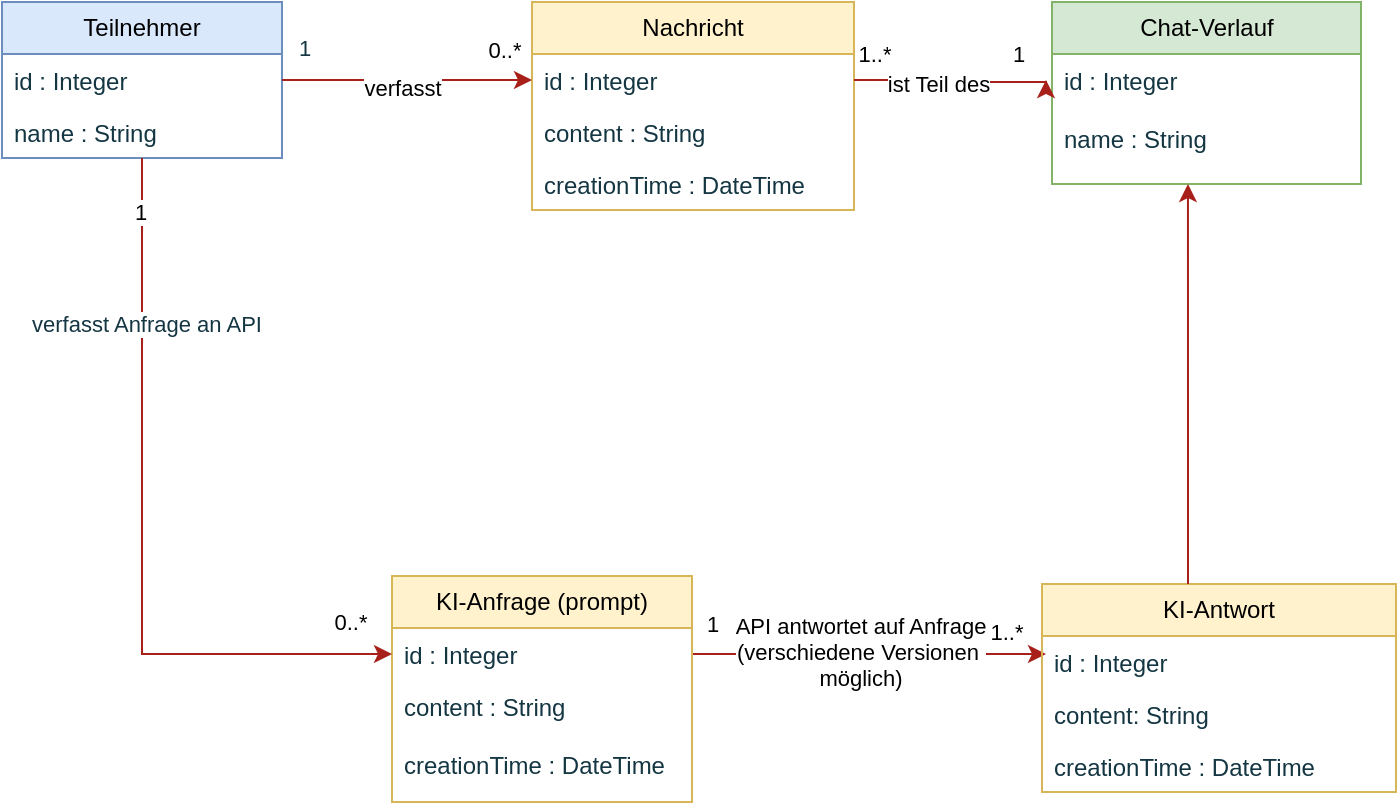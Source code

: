 <mxfile version="26.0.9">
  <diagram id="C5RBs43oDa-KdzZeNtuy" name="Page-1">
    <mxGraphModel dx="1434" dy="836" grid="0" gridSize="10" guides="1" tooltips="1" connect="1" arrows="1" fold="1" page="1" pageScale="1" pageWidth="1169" pageHeight="827" math="0" shadow="0">
      <root>
        <mxCell id="WIyWlLk6GJQsqaUBKTNV-0" />
        <mxCell id="WIyWlLk6GJQsqaUBKTNV-1" parent="WIyWlLk6GJQsqaUBKTNV-0" />
        <mxCell id="6oi-5zKLepbnJOW5nh2p-4" value="Teilnehmer" style="swimlane;fontStyle=0;childLayout=stackLayout;horizontal=1;startSize=26;fillColor=#dae8fc;horizontalStack=0;resizeParent=1;resizeParentMax=0;resizeLast=0;collapsible=1;marginBottom=0;whiteSpace=wrap;html=1;labelBackgroundColor=none;strokeColor=#6c8ebf;" parent="WIyWlLk6GJQsqaUBKTNV-1" vertex="1">
          <mxGeometry x="260" y="186" width="140" height="78" as="geometry" />
        </mxCell>
        <mxCell id="6oi-5zKLepbnJOW5nh2p-5" value="id : Integer" style="text;strokeColor=none;fillColor=none;align=left;verticalAlign=top;spacingLeft=4;spacingRight=4;overflow=hidden;rotatable=0;points=[[0,0.5],[1,0.5]];portConstraint=eastwest;whiteSpace=wrap;html=1;labelBackgroundColor=none;fontColor=#143642;" parent="6oi-5zKLepbnJOW5nh2p-4" vertex="1">
          <mxGeometry y="26" width="140" height="26" as="geometry" />
        </mxCell>
        <mxCell id="6oi-5zKLepbnJOW5nh2p-6" value="name : String" style="text;strokeColor=none;fillColor=none;align=left;verticalAlign=top;spacingLeft=4;spacingRight=4;overflow=hidden;rotatable=0;points=[[0,0.5],[1,0.5]];portConstraint=eastwest;whiteSpace=wrap;html=1;labelBackgroundColor=none;fontColor=#143642;" parent="6oi-5zKLepbnJOW5nh2p-4" vertex="1">
          <mxGeometry y="52" width="140" height="26" as="geometry" />
        </mxCell>
        <mxCell id="6oi-5zKLepbnJOW5nh2p-9" value="Nachricht" style="swimlane;fontStyle=0;childLayout=stackLayout;horizontal=1;startSize=26;fillColor=#fff2cc;horizontalStack=0;resizeParent=1;resizeParentMax=0;resizeLast=0;collapsible=1;marginBottom=0;whiteSpace=wrap;html=1;labelBackgroundColor=none;strokeColor=#d6b656;" parent="WIyWlLk6GJQsqaUBKTNV-1" vertex="1">
          <mxGeometry x="525" y="186" width="161" height="104" as="geometry" />
        </mxCell>
        <mxCell id="q4mF0GsRA6EZahx3WTld-1" value="&lt;div&gt;&lt;span style=&quot;background-color: initial;&quot;&gt;id : Integer&lt;/span&gt;&lt;br&gt;&lt;/div&gt;" style="text;strokeColor=none;fillColor=none;align=left;verticalAlign=top;spacingLeft=4;spacingRight=4;overflow=hidden;rotatable=0;points=[[0,0.5],[1,0.5]];portConstraint=eastwest;whiteSpace=wrap;html=1;labelBackgroundColor=none;fontColor=#143642;" parent="6oi-5zKLepbnJOW5nh2p-9" vertex="1">
          <mxGeometry y="26" width="161" height="26" as="geometry" />
        </mxCell>
        <mxCell id="6oi-5zKLepbnJOW5nh2p-11" value="content : String" style="text;strokeColor=none;fillColor=none;align=left;verticalAlign=top;spacingLeft=4;spacingRight=4;overflow=hidden;rotatable=0;points=[[0,0.5],[1,0.5]];portConstraint=eastwest;whiteSpace=wrap;html=1;labelBackgroundColor=none;fontColor=#143642;" parent="6oi-5zKLepbnJOW5nh2p-9" vertex="1">
          <mxGeometry y="52" width="161" height="26" as="geometry" />
        </mxCell>
        <mxCell id="6oi-5zKLepbnJOW5nh2p-12" value="creationTime : DateTime" style="text;strokeColor=none;fillColor=none;align=left;verticalAlign=top;spacingLeft=4;spacingRight=4;overflow=hidden;rotatable=0;points=[[0,0.5],[1,0.5]];portConstraint=eastwest;whiteSpace=wrap;html=1;labelBackgroundColor=none;fontColor=#143642;" parent="6oi-5zKLepbnJOW5nh2p-9" vertex="1">
          <mxGeometry y="78" width="161" height="26" as="geometry" />
        </mxCell>
        <mxCell id="6oi-5zKLepbnJOW5nh2p-13" value="Chat-Verlauf" style="swimlane;fontStyle=0;childLayout=stackLayout;horizontal=1;startSize=26;fillColor=#d5e8d4;horizontalStack=0;resizeParent=1;resizeParentMax=0;resizeLast=0;collapsible=1;marginBottom=0;whiteSpace=wrap;html=1;labelBackgroundColor=none;strokeColor=#82b366;" parent="WIyWlLk6GJQsqaUBKTNV-1" vertex="1">
          <mxGeometry x="785" y="186" width="154.5" height="91" as="geometry" />
        </mxCell>
        <mxCell id="6oi-5zKLepbnJOW5nh2p-14" value="id : Integer&lt;div&gt;&lt;span style=&quot;background-color: initial;&quot;&gt;&lt;br&gt;&lt;/span&gt;&lt;/div&gt;&lt;div&gt;&lt;span style=&quot;background-color: initial;&quot;&gt;name : String&lt;/span&gt;&lt;br&gt;&lt;/div&gt;" style="text;strokeColor=none;fillColor=none;align=left;verticalAlign=top;spacingLeft=4;spacingRight=4;overflow=hidden;rotatable=0;points=[[0,0.5],[1,0.5]];portConstraint=eastwest;whiteSpace=wrap;html=1;labelBackgroundColor=none;fontColor=#143642;" parent="6oi-5zKLepbnJOW5nh2p-13" vertex="1">
          <mxGeometry y="26" width="154.5" height="65" as="geometry" />
        </mxCell>
        <mxCell id="q4mF0GsRA6EZahx3WTld-0" value="" style="endArrow=classic;html=1;rounded=0;entryX=0;entryY=0.5;entryDx=0;entryDy=0;exitX=1;exitY=0.5;exitDx=0;exitDy=0;endFill=1;labelBackgroundColor=none;strokeColor=#A8201A;fontColor=default;targetPerimeterSpacing=0;" parent="WIyWlLk6GJQsqaUBKTNV-1" source="6oi-5zKLepbnJOW5nh2p-5" target="q4mF0GsRA6EZahx3WTld-1" edge="1">
          <mxGeometry width="50" height="50" relative="1" as="geometry">
            <mxPoint x="452" y="286" as="sourcePoint" />
            <mxPoint x="562" y="251" as="targetPoint" />
            <mxPoint as="offset" />
          </mxGeometry>
        </mxCell>
        <mxCell id="q4mF0GsRA6EZahx3WTld-5" value="1" style="edgeLabel;html=1;align=center;verticalAlign=middle;resizable=0;points=[];labelBackgroundColor=none;fontColor=#143642;" parent="q4mF0GsRA6EZahx3WTld-0" vertex="1" connectable="0">
          <mxGeometry x="-0.745" relative="1" as="geometry">
            <mxPoint x="-5" y="-16" as="offset" />
          </mxGeometry>
        </mxCell>
        <mxCell id="XrrCVxoYEJ_-OJsXkmxm-3" value="0..*" style="edgeLabel;html=1;align=center;verticalAlign=middle;resizable=0;points=[];" parent="q4mF0GsRA6EZahx3WTld-0" vertex="1" connectable="0">
          <mxGeometry x="0.775" y="-1" relative="1" as="geometry">
            <mxPoint y="-16" as="offset" />
          </mxGeometry>
        </mxCell>
        <mxCell id="XrrCVxoYEJ_-OJsXkmxm-4" value="verfasst" style="edgeLabel;html=1;align=center;verticalAlign=middle;resizable=0;points=[];" parent="q4mF0GsRA6EZahx3WTld-0" vertex="1" connectable="0">
          <mxGeometry x="-0.042" y="-4" relative="1" as="geometry">
            <mxPoint as="offset" />
          </mxGeometry>
        </mxCell>
        <mxCell id="q4mF0GsRA6EZahx3WTld-7" style="edgeStyle=orthogonalEdgeStyle;rounded=0;orthogonalLoop=1;jettySize=auto;html=1;exitX=1;exitY=0.5;exitDx=0;exitDy=0;endArrow=classic;endFill=1;labelBackgroundColor=none;strokeColor=#A8201A;fontColor=default;" parent="WIyWlLk6GJQsqaUBKTNV-1" source="q4mF0GsRA6EZahx3WTld-1" edge="1">
          <mxGeometry relative="1" as="geometry">
            <mxPoint x="782" y="225" as="targetPoint" />
            <Array as="points">
              <mxPoint x="719" y="225" />
              <mxPoint x="719" y="226" />
            </Array>
          </mxGeometry>
        </mxCell>
        <mxCell id="XrrCVxoYEJ_-OJsXkmxm-10" value="1..*" style="edgeLabel;html=1;align=center;verticalAlign=middle;resizable=0;points=[];" parent="q4mF0GsRA6EZahx3WTld-7" vertex="1" connectable="0">
          <mxGeometry x="-0.796" y="2" relative="1" as="geometry">
            <mxPoint y="-11" as="offset" />
          </mxGeometry>
        </mxCell>
        <mxCell id="XrrCVxoYEJ_-OJsXkmxm-11" value="1" style="edgeLabel;html=1;align=center;verticalAlign=middle;resizable=0;points=[];" parent="q4mF0GsRA6EZahx3WTld-7" vertex="1" connectable="0">
          <mxGeometry x="0.83" y="2" relative="1" as="geometry">
            <mxPoint x="-7" y="-12" as="offset" />
          </mxGeometry>
        </mxCell>
        <mxCell id="IfegdXSTX1DYHsBtFWVn-11" value="ist Teil des" style="edgeLabel;html=1;align=center;verticalAlign=middle;resizable=0;points=[];" parent="q4mF0GsRA6EZahx3WTld-7" vertex="1" connectable="0">
          <mxGeometry x="-0.119" y="-1" relative="1" as="geometry">
            <mxPoint as="offset" />
          </mxGeometry>
        </mxCell>
        <mxCell id="q4mF0GsRA6EZahx3WTld-16" style="edgeStyle=orthogonalEdgeStyle;rounded=0;orthogonalLoop=1;jettySize=auto;html=1;exitX=1;exitY=0.5;exitDx=0;exitDy=0;entryX=0;entryY=0.5;entryDx=0;entryDy=0;labelBackgroundColor=none;strokeColor=#A8201A;fontColor=default;" parent="WIyWlLk6GJQsqaUBKTNV-1" source="q4mF0GsRA6EZahx3WTld-11" edge="1">
          <mxGeometry relative="1" as="geometry">
            <mxPoint x="782" y="512" as="targetPoint" />
          </mxGeometry>
        </mxCell>
        <mxCell id="XrrCVxoYEJ_-OJsXkmxm-1" value="API antwortet auf Anfrage&lt;div&gt;(verschiedene Versionen&amp;nbsp;&lt;/div&gt;&lt;div&gt;möglich)&lt;/div&gt;" style="edgeLabel;html=1;align=center;verticalAlign=middle;resizable=0;points=[];" parent="q4mF0GsRA6EZahx3WTld-16" vertex="1" connectable="0">
          <mxGeometry x="-0.06" y="1" relative="1" as="geometry">
            <mxPoint as="offset" />
          </mxGeometry>
        </mxCell>
        <mxCell id="XrrCVxoYEJ_-OJsXkmxm-6" value="1" style="edgeLabel;html=1;align=center;verticalAlign=middle;resizable=0;points=[];" parent="q4mF0GsRA6EZahx3WTld-16" vertex="1" connectable="0">
          <mxGeometry x="-0.89" y="1" relative="1" as="geometry">
            <mxPoint y="-14" as="offset" />
          </mxGeometry>
        </mxCell>
        <mxCell id="mXBD1h2iHtKSCH9g2WkP-6" value="1..*" style="edgeLabel;html=1;align=center;verticalAlign=middle;resizable=0;points=[];" parent="q4mF0GsRA6EZahx3WTld-16" vertex="1" connectable="0">
          <mxGeometry x="0.776" y="4" relative="1" as="geometry">
            <mxPoint y="-7" as="offset" />
          </mxGeometry>
        </mxCell>
        <mxCell id="q4mF0GsRA6EZahx3WTld-10" value="KI-Anfrage (prompt)" style="swimlane;fontStyle=0;childLayout=stackLayout;horizontal=1;startSize=26;fillColor=#fff2cc;horizontalStack=0;resizeParent=1;resizeParentMax=0;resizeLast=0;collapsible=1;marginBottom=0;whiteSpace=wrap;html=1;labelBackgroundColor=none;strokeColor=#d6b656;" parent="WIyWlLk6GJQsqaUBKTNV-1" vertex="1">
          <mxGeometry x="455" y="473" width="150" height="113" as="geometry" />
        </mxCell>
        <mxCell id="q4mF0GsRA6EZahx3WTld-11" value="id : Integer" style="text;strokeColor=none;fillColor=none;align=left;verticalAlign=top;spacingLeft=4;spacingRight=4;overflow=hidden;rotatable=0;points=[[0,0.5],[1,0.5]];portConstraint=eastwest;whiteSpace=wrap;html=1;labelBackgroundColor=none;fontColor=#143642;" parent="q4mF0GsRA6EZahx3WTld-10" vertex="1">
          <mxGeometry y="26" width="150" height="26" as="geometry" />
        </mxCell>
        <mxCell id="q4mF0GsRA6EZahx3WTld-12" value="content : String&lt;div&gt;&lt;br&gt;&lt;div&gt;creationTime : DateTime&lt;br&gt;&lt;/div&gt;&lt;/div&gt;" style="text;strokeColor=none;fillColor=none;align=left;verticalAlign=top;spacingLeft=4;spacingRight=4;overflow=hidden;rotatable=0;points=[[0,0.5],[1,0.5]];portConstraint=eastwest;whiteSpace=wrap;html=1;labelBackgroundColor=none;fontColor=#143642;" parent="q4mF0GsRA6EZahx3WTld-10" vertex="1">
          <mxGeometry y="52" width="150" height="61" as="geometry" />
        </mxCell>
        <mxCell id="q4mF0GsRA6EZahx3WTld-15" style="edgeStyle=orthogonalEdgeStyle;rounded=0;orthogonalLoop=1;jettySize=auto;html=1;entryX=0;entryY=0.5;entryDx=0;entryDy=0;labelBackgroundColor=none;strokeColor=#A8201A;fontColor=default;exitX=0.5;exitY=1;exitDx=0;exitDy=0;exitPerimeter=0;" parent="WIyWlLk6GJQsqaUBKTNV-1" source="6oi-5zKLepbnJOW5nh2p-6" target="q4mF0GsRA6EZahx3WTld-11" edge="1">
          <mxGeometry relative="1" as="geometry">
            <mxPoint x="390" y="334" as="sourcePoint" />
          </mxGeometry>
        </mxCell>
        <mxCell id="4P0as-QJGBRNjIEUHzT_-1" value="verfasst Anfrage an API" style="edgeLabel;html=1;align=center;verticalAlign=middle;resizable=0;points=[];strokeColor=#0F8B8D;fontColor=#143642;fillColor=#FAE5C7;" parent="q4mF0GsRA6EZahx3WTld-15" vertex="1" connectable="0">
          <mxGeometry x="-0.558" y="2" relative="1" as="geometry">
            <mxPoint as="offset" />
          </mxGeometry>
        </mxCell>
        <mxCell id="XrrCVxoYEJ_-OJsXkmxm-2" value="1" style="edgeLabel;html=1;align=center;verticalAlign=middle;resizable=0;points=[];" parent="q4mF0GsRA6EZahx3WTld-15" vertex="1" connectable="0">
          <mxGeometry x="-0.856" y="-1" relative="1" as="geometry">
            <mxPoint as="offset" />
          </mxGeometry>
        </mxCell>
        <mxCell id="XrrCVxoYEJ_-OJsXkmxm-7" value="0..*" style="edgeLabel;html=1;align=center;verticalAlign=middle;resizable=0;points=[];" parent="q4mF0GsRA6EZahx3WTld-15" vertex="1" connectable="0">
          <mxGeometry x="0.881" relative="1" as="geometry">
            <mxPoint x="1" y="-16" as="offset" />
          </mxGeometry>
        </mxCell>
        <mxCell id="q4mF0GsRA6EZahx3WTld-18" value="KI-Antwort" style="swimlane;fontStyle=0;childLayout=stackLayout;horizontal=1;startSize=26;fillColor=#fff2cc;horizontalStack=0;resizeParent=1;resizeParentMax=0;resizeLast=0;collapsible=1;marginBottom=0;whiteSpace=wrap;html=1;labelBackgroundColor=none;strokeColor=#d6b656;" parent="WIyWlLk6GJQsqaUBKTNV-1" vertex="1">
          <mxGeometry x="780" y="477" width="177" height="104" as="geometry" />
        </mxCell>
        <mxCell id="mXBD1h2iHtKSCH9g2WkP-5" value="id : Integer" style="text;strokeColor=none;fillColor=none;align=left;verticalAlign=top;spacingLeft=4;spacingRight=4;overflow=hidden;rotatable=0;points=[[0,0.5],[1,0.5]];portConstraint=eastwest;whiteSpace=wrap;html=1;labelBackgroundColor=none;fontColor=#143642;" parent="q4mF0GsRA6EZahx3WTld-18" vertex="1">
          <mxGeometry y="26" width="177" height="26" as="geometry" />
        </mxCell>
        <mxCell id="mXBD1h2iHtKSCH9g2WkP-4" value="content: String" style="text;strokeColor=none;fillColor=none;align=left;verticalAlign=top;spacingLeft=4;spacingRight=4;overflow=hidden;rotatable=0;points=[[0,0.5],[1,0.5]];portConstraint=eastwest;whiteSpace=wrap;html=1;labelBackgroundColor=none;fontColor=#143642;" parent="q4mF0GsRA6EZahx3WTld-18" vertex="1">
          <mxGeometry y="52" width="177" height="26" as="geometry" />
        </mxCell>
        <mxCell id="q4mF0GsRA6EZahx3WTld-20" value="creationTime : DateTime" style="text;strokeColor=none;fillColor=none;align=left;verticalAlign=top;spacingLeft=4;spacingRight=4;overflow=hidden;rotatable=0;points=[[0,0.5],[1,0.5]];portConstraint=eastwest;whiteSpace=wrap;html=1;labelBackgroundColor=none;fontColor=#143642;" parent="q4mF0GsRA6EZahx3WTld-18" vertex="1">
          <mxGeometry y="78" width="177" height="26" as="geometry" />
        </mxCell>
        <mxCell id="gQ1mEvyTcduSQihIFgTx-1" style="edgeStyle=orthogonalEdgeStyle;rounded=0;orthogonalLoop=1;jettySize=auto;html=1;entryX=0.44;entryY=1;entryDx=0;entryDy=0;entryPerimeter=0;strokeColor=#A8201A;" edge="1" parent="WIyWlLk6GJQsqaUBKTNV-1" source="q4mF0GsRA6EZahx3WTld-18" target="6oi-5zKLepbnJOW5nh2p-14">
          <mxGeometry relative="1" as="geometry">
            <Array as="points">
              <mxPoint x="853" y="398" />
              <mxPoint x="853" y="398" />
            </Array>
          </mxGeometry>
        </mxCell>
      </root>
    </mxGraphModel>
  </diagram>
</mxfile>
